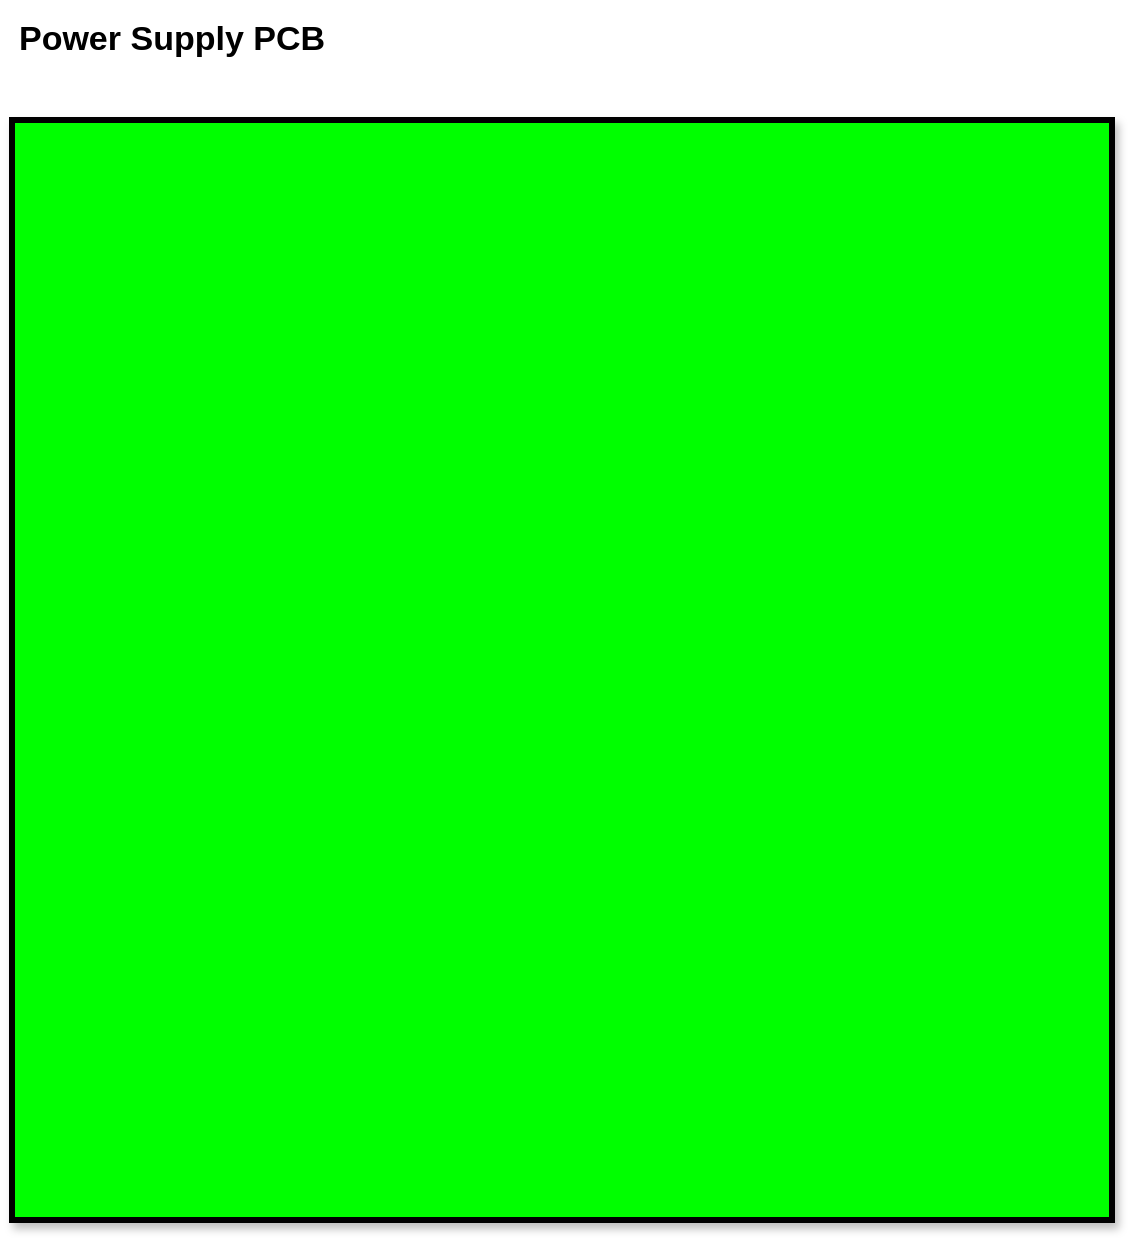 <mxfile version="10.8.0" type="device"><diagram name="Page-1" id="7e0a89b8-554c-2b80-1dc8-d5c74ca68de4"><mxGraphModel dx="1850" dy="1238" grid="1" gridSize="10" guides="1" tooltips="1" connect="1" arrows="1" fold="1" page="1" pageScale="1" pageWidth="1100" pageHeight="850" background="#ffffff" math="0" shadow="0"><root><mxCell id="0"/><mxCell id="1" parent="0"/><mxCell id="VRfNWjYHOEh84r8aeYQ0-1" value="Power Supply PCB" style="text;html=1;strokeColor=none;fillColor=none;align=center;verticalAlign=middle;whiteSpace=wrap;rounded=0;fontStyle=1;fontSize=17;" vertex="1" parent="1"><mxGeometry x="20" y="10" width="160" height="40" as="geometry"/></mxCell><mxCell id="VRfNWjYHOEh84r8aeYQ0-2" value="" style="whiteSpace=wrap;html=1;aspect=fixed;fontSize=17;labelBackgroundColor=none;fillColor=#00FF00;gradientColor=none;shadow=1;glass=0;rounded=0;comic=0;perimeterSpacing=15;strokeWidth=3;" vertex="1" parent="1"><mxGeometry x="20" y="70" width="550" height="550" as="geometry"/></mxCell></root></mxGraphModel></diagram></mxfile>